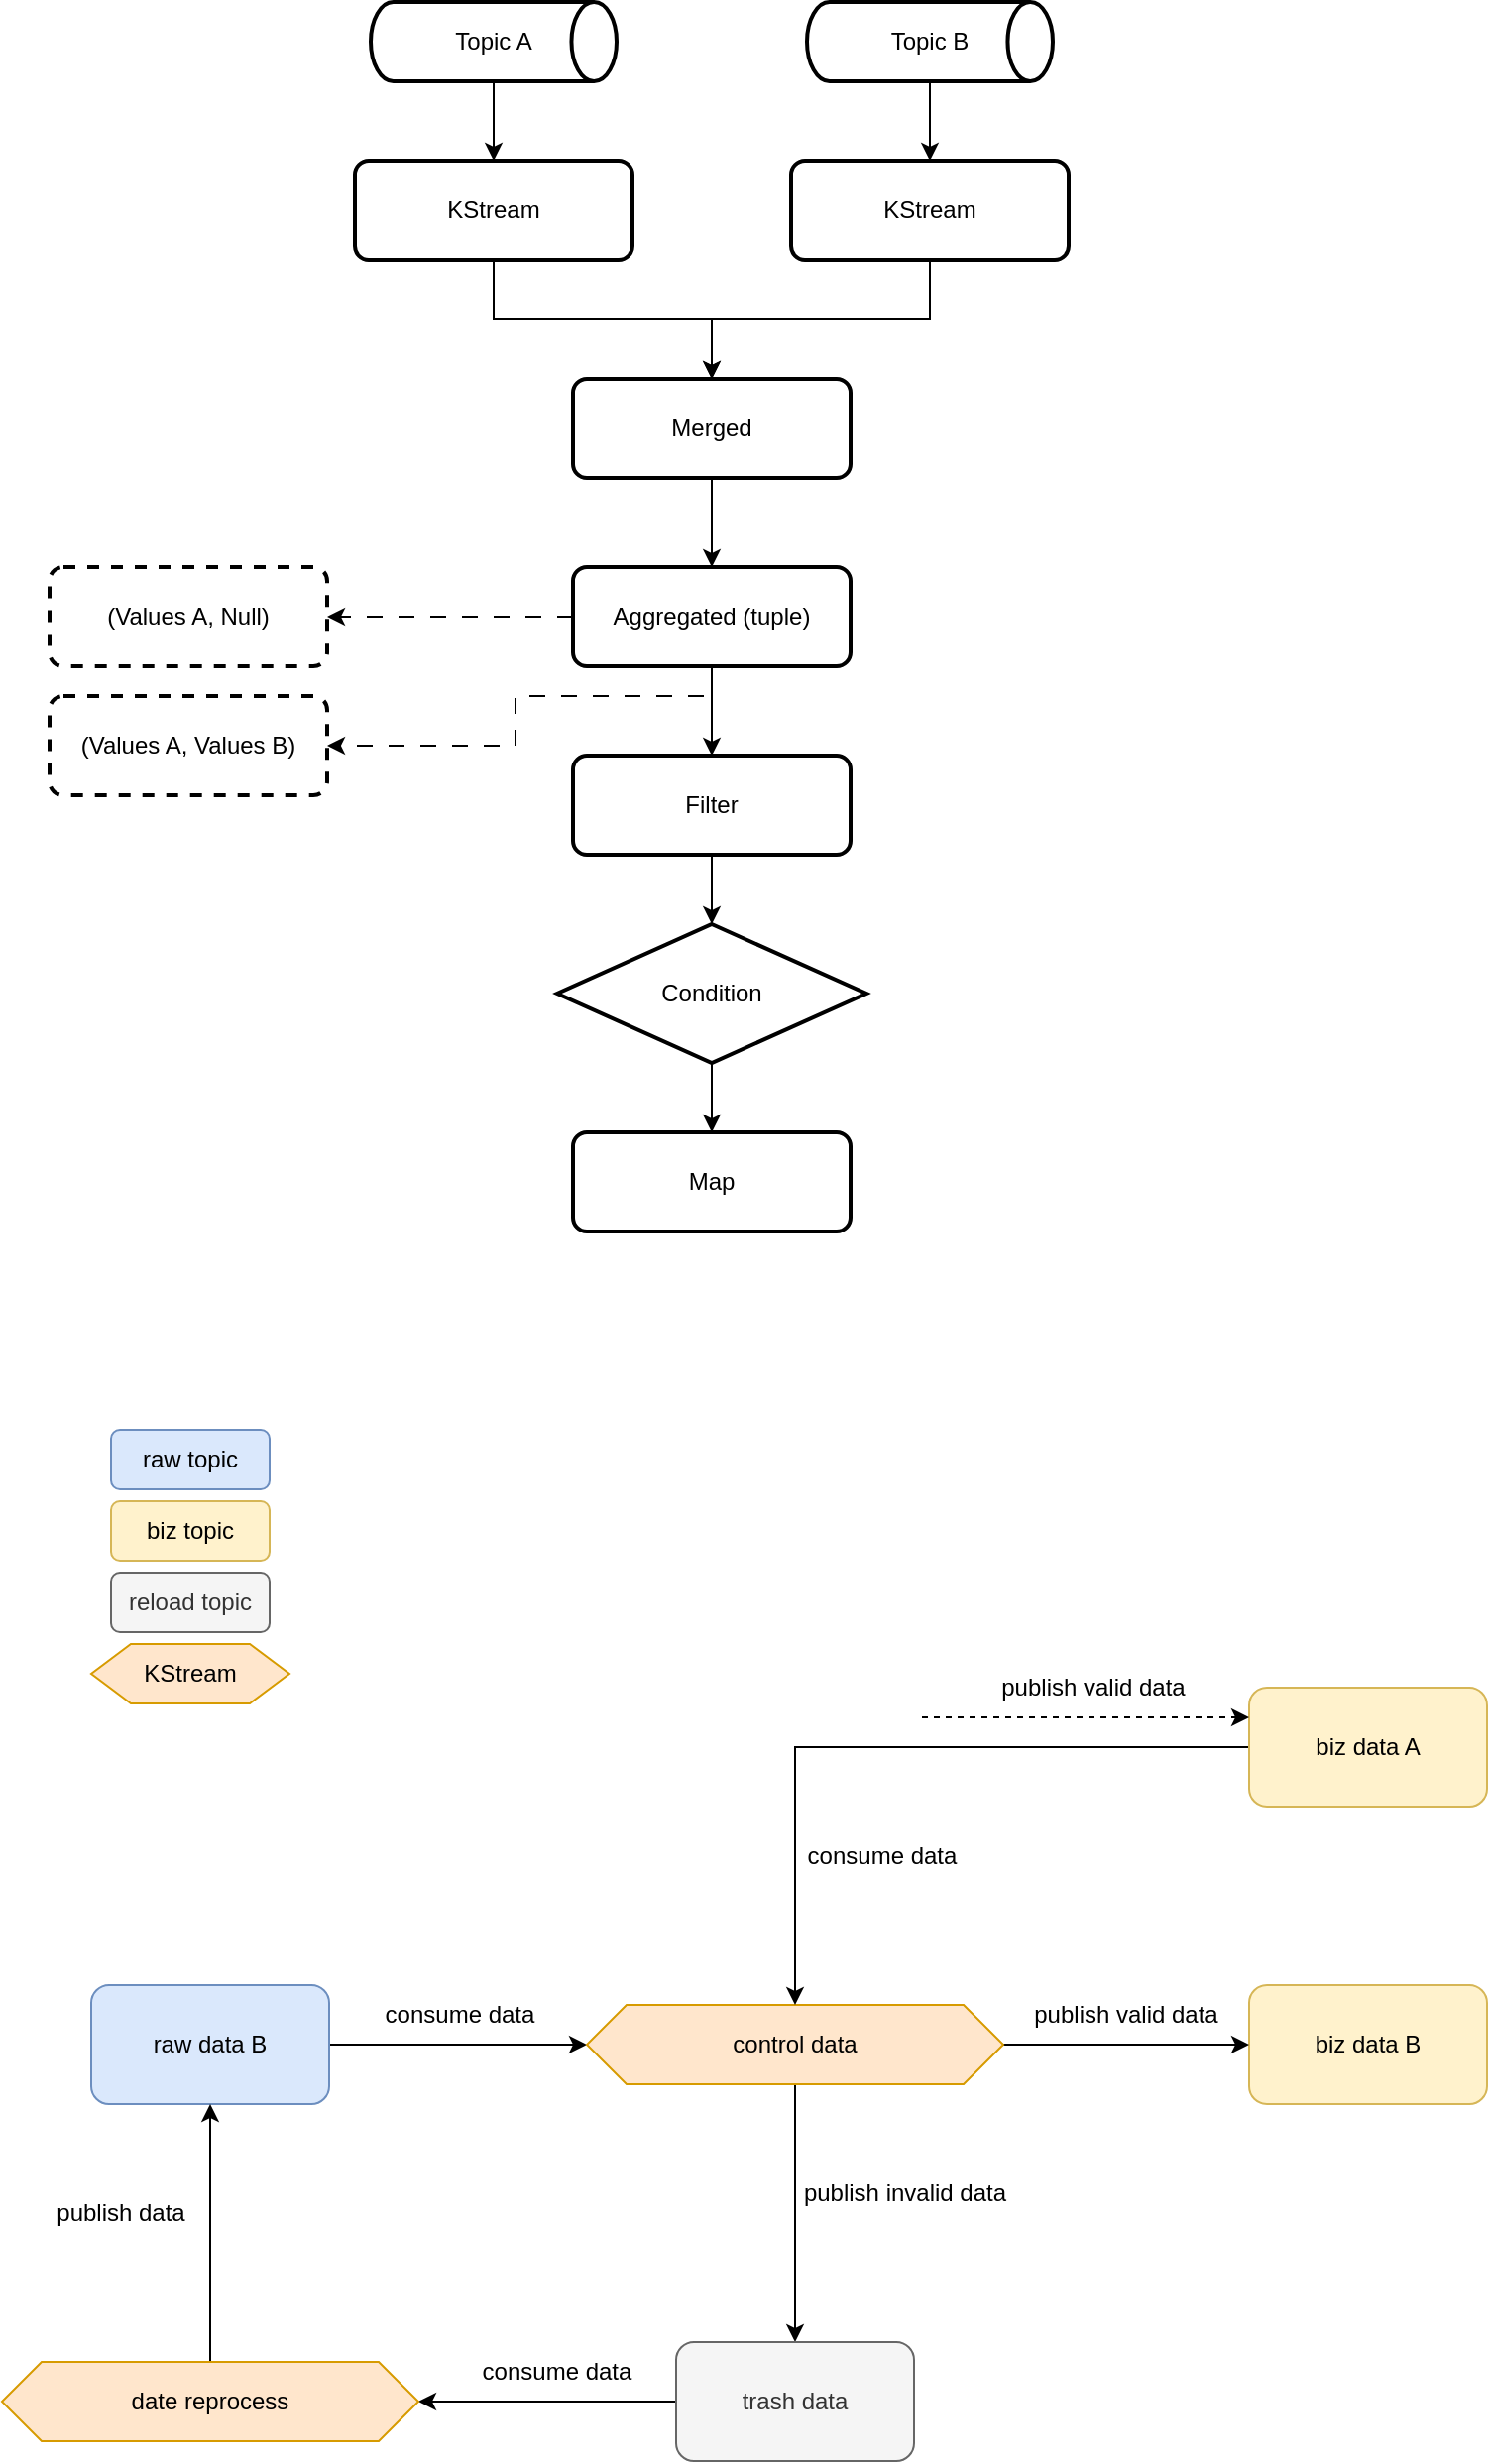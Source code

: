<mxfile version="21.1.4" type="github">
  <diagram name="Page-1" id="GQdguLyDqn1J5aYRIGRp">
    <mxGraphModel dx="525" dy="275" grid="1" gridSize="10" guides="1" tooltips="1" connect="1" arrows="1" fold="1" page="1" pageScale="1" pageWidth="827" pageHeight="1169" math="0" shadow="0">
      <root>
        <mxCell id="0" />
        <mxCell id="1" parent="0" />
        <mxCell id="ac-CJ9rbDyMM8MRPhUsu-24" value="" style="edgeStyle=orthogonalEdgeStyle;rounded=0;orthogonalLoop=1;jettySize=auto;html=1;" parent="1" source="ac-CJ9rbDyMM8MRPhUsu-1" target="ac-CJ9rbDyMM8MRPhUsu-11" edge="1">
          <mxGeometry relative="1" as="geometry" />
        </mxCell>
        <mxCell id="ac-CJ9rbDyMM8MRPhUsu-1" value="Topic B" style="strokeWidth=2;html=1;shape=mxgraph.flowchart.direct_data;whiteSpace=wrap;" parent="1" vertex="1">
          <mxGeometry x="462" y="30" width="124" height="40" as="geometry" />
        </mxCell>
        <mxCell id="ac-CJ9rbDyMM8MRPhUsu-16" style="edgeStyle=orthogonalEdgeStyle;rounded=0;orthogonalLoop=1;jettySize=auto;html=1;" parent="1" source="ac-CJ9rbDyMM8MRPhUsu-3" target="ac-CJ9rbDyMM8MRPhUsu-5" edge="1">
          <mxGeometry relative="1" as="geometry" />
        </mxCell>
        <mxCell id="ac-CJ9rbDyMM8MRPhUsu-3" value="Merged" style="rounded=1;whiteSpace=wrap;html=1;absoluteArcSize=1;arcSize=14;strokeWidth=2;" parent="1" vertex="1">
          <mxGeometry x="344" y="220" width="140" height="50" as="geometry" />
        </mxCell>
        <mxCell id="ac-CJ9rbDyMM8MRPhUsu-18" value="" style="edgeStyle=orthogonalEdgeStyle;rounded=0;orthogonalLoop=1;jettySize=auto;html=1;" parent="1" source="ac-CJ9rbDyMM8MRPhUsu-4" target="ac-CJ9rbDyMM8MRPhUsu-6" edge="1">
          <mxGeometry relative="1" as="geometry" />
        </mxCell>
        <mxCell id="ac-CJ9rbDyMM8MRPhUsu-4" value="Filter" style="rounded=1;whiteSpace=wrap;html=1;absoluteArcSize=1;arcSize=14;strokeWidth=2;" parent="1" vertex="1">
          <mxGeometry x="344" y="410" width="140" height="50" as="geometry" />
        </mxCell>
        <mxCell id="ac-CJ9rbDyMM8MRPhUsu-17" value="" style="edgeStyle=orthogonalEdgeStyle;rounded=0;orthogonalLoop=1;jettySize=auto;html=1;" parent="1" source="ac-CJ9rbDyMM8MRPhUsu-5" target="ac-CJ9rbDyMM8MRPhUsu-4" edge="1">
          <mxGeometry relative="1" as="geometry" />
        </mxCell>
        <mxCell id="ac-CJ9rbDyMM8MRPhUsu-20" style="edgeStyle=orthogonalEdgeStyle;rounded=0;orthogonalLoop=1;jettySize=auto;html=1;entryX=1;entryY=0.5;entryDx=0;entryDy=0;dashed=1;dashPattern=8 8;" parent="1" source="ac-CJ9rbDyMM8MRPhUsu-5" target="ac-CJ9rbDyMM8MRPhUsu-8" edge="1">
          <mxGeometry relative="1" as="geometry" />
        </mxCell>
        <mxCell id="ac-CJ9rbDyMM8MRPhUsu-5" value="Aggregated (tuple)" style="rounded=1;whiteSpace=wrap;html=1;absoluteArcSize=1;arcSize=14;strokeWidth=2;" parent="1" vertex="1">
          <mxGeometry x="344" y="315" width="140" height="50" as="geometry" />
        </mxCell>
        <mxCell id="ac-CJ9rbDyMM8MRPhUsu-19" value="" style="edgeStyle=orthogonalEdgeStyle;rounded=0;orthogonalLoop=1;jettySize=auto;html=1;" parent="1" source="ac-CJ9rbDyMM8MRPhUsu-6" target="ac-CJ9rbDyMM8MRPhUsu-7" edge="1">
          <mxGeometry relative="1" as="geometry" />
        </mxCell>
        <mxCell id="ac-CJ9rbDyMM8MRPhUsu-6" value="Condition" style="strokeWidth=2;html=1;shape=mxgraph.flowchart.decision;whiteSpace=wrap;" parent="1" vertex="1">
          <mxGeometry x="336" y="495" width="156" height="70" as="geometry" />
        </mxCell>
        <mxCell id="ac-CJ9rbDyMM8MRPhUsu-7" value="Map" style="rounded=1;whiteSpace=wrap;html=1;absoluteArcSize=1;arcSize=14;strokeWidth=2;" parent="1" vertex="1">
          <mxGeometry x="344" y="600" width="140" height="50" as="geometry" />
        </mxCell>
        <mxCell id="ac-CJ9rbDyMM8MRPhUsu-8" value="(Values A, Null)" style="rounded=1;whiteSpace=wrap;html=1;absoluteArcSize=1;arcSize=14;strokeWidth=2;dashed=1;" parent="1" vertex="1">
          <mxGeometry x="80" y="315" width="140" height="50" as="geometry" />
        </mxCell>
        <mxCell id="ac-CJ9rbDyMM8MRPhUsu-9" value="(Values A, Values B)" style="rounded=1;whiteSpace=wrap;html=1;absoluteArcSize=1;arcSize=14;strokeWidth=2;dashed=1;" parent="1" vertex="1">
          <mxGeometry x="80" y="380" width="140" height="50" as="geometry" />
        </mxCell>
        <mxCell id="ac-CJ9rbDyMM8MRPhUsu-14" style="edgeStyle=orthogonalEdgeStyle;rounded=0;orthogonalLoop=1;jettySize=auto;html=1;" parent="1" source="ac-CJ9rbDyMM8MRPhUsu-10" target="ac-CJ9rbDyMM8MRPhUsu-3" edge="1">
          <mxGeometry relative="1" as="geometry" />
        </mxCell>
        <mxCell id="ac-CJ9rbDyMM8MRPhUsu-10" value="KStream" style="rounded=1;whiteSpace=wrap;html=1;absoluteArcSize=1;arcSize=14;strokeWidth=2;" parent="1" vertex="1">
          <mxGeometry x="234" y="110" width="140" height="50" as="geometry" />
        </mxCell>
        <mxCell id="ac-CJ9rbDyMM8MRPhUsu-15" style="edgeStyle=orthogonalEdgeStyle;rounded=0;orthogonalLoop=1;jettySize=auto;html=1;" parent="1" source="ac-CJ9rbDyMM8MRPhUsu-11" target="ac-CJ9rbDyMM8MRPhUsu-3" edge="1">
          <mxGeometry relative="1" as="geometry" />
        </mxCell>
        <mxCell id="ac-CJ9rbDyMM8MRPhUsu-11" value="KStream" style="rounded=1;whiteSpace=wrap;html=1;absoluteArcSize=1;arcSize=14;strokeWidth=2;" parent="1" vertex="1">
          <mxGeometry x="454" y="110" width="140" height="50" as="geometry" />
        </mxCell>
        <mxCell id="ac-CJ9rbDyMM8MRPhUsu-21" style="edgeStyle=orthogonalEdgeStyle;rounded=0;orthogonalLoop=1;jettySize=auto;html=1;entryX=1;entryY=0.5;entryDx=0;entryDy=0;dashed=1;dashPattern=8 8;" parent="1" target="ac-CJ9rbDyMM8MRPhUsu-9" edge="1">
          <mxGeometry relative="1" as="geometry">
            <mxPoint x="410" y="380" as="sourcePoint" />
            <mxPoint x="230" y="335" as="targetPoint" />
            <Array as="points">
              <mxPoint x="315" y="380" />
              <mxPoint x="315" y="405" />
            </Array>
          </mxGeometry>
        </mxCell>
        <mxCell id="ac-CJ9rbDyMM8MRPhUsu-23" value="" style="edgeStyle=orthogonalEdgeStyle;rounded=0;orthogonalLoop=1;jettySize=auto;html=1;" parent="1" source="ac-CJ9rbDyMM8MRPhUsu-22" target="ac-CJ9rbDyMM8MRPhUsu-10" edge="1">
          <mxGeometry relative="1" as="geometry" />
        </mxCell>
        <mxCell id="ac-CJ9rbDyMM8MRPhUsu-22" value="Topic A" style="strokeWidth=2;html=1;shape=mxgraph.flowchart.direct_data;whiteSpace=wrap;" parent="1" vertex="1">
          <mxGeometry x="242" y="30" width="124" height="40" as="geometry" />
        </mxCell>
        <mxCell id="cHKeOIUvUVCKBqGY2z66-1" value="biz data B" style="rounded=1;whiteSpace=wrap;html=1;fillColor=#fff2cc;strokeColor=#d6b656;" vertex="1" parent="1">
          <mxGeometry x="685" y="1030" width="120" height="60" as="geometry" />
        </mxCell>
        <mxCell id="cHKeOIUvUVCKBqGY2z66-12" style="edgeStyle=orthogonalEdgeStyle;rounded=0;orthogonalLoop=1;jettySize=auto;html=1;entryX=0;entryY=0.5;entryDx=0;entryDy=0;" edge="1" parent="1" source="cHKeOIUvUVCKBqGY2z66-2" target="cHKeOIUvUVCKBqGY2z66-3">
          <mxGeometry relative="1" as="geometry" />
        </mxCell>
        <mxCell id="cHKeOIUvUVCKBqGY2z66-2" value="raw data B" style="rounded=1;whiteSpace=wrap;html=1;fillColor=#dae8fc;strokeColor=#6c8ebf;" vertex="1" parent="1">
          <mxGeometry x="101" y="1030" width="120" height="60" as="geometry" />
        </mxCell>
        <mxCell id="cHKeOIUvUVCKBqGY2z66-8" style="edgeStyle=orthogonalEdgeStyle;rounded=0;orthogonalLoop=1;jettySize=auto;html=1;entryX=0.5;entryY=0;entryDx=0;entryDy=0;" edge="1" parent="1" source="cHKeOIUvUVCKBqGY2z66-3" target="cHKeOIUvUVCKBqGY2z66-7">
          <mxGeometry relative="1" as="geometry">
            <Array as="points" />
          </mxGeometry>
        </mxCell>
        <mxCell id="cHKeOIUvUVCKBqGY2z66-9" style="edgeStyle=orthogonalEdgeStyle;rounded=0;orthogonalLoop=1;jettySize=auto;html=1;entryX=0;entryY=0.5;entryDx=0;entryDy=0;" edge="1" parent="1" source="cHKeOIUvUVCKBqGY2z66-3" target="cHKeOIUvUVCKBqGY2z66-1">
          <mxGeometry relative="1" as="geometry" />
        </mxCell>
        <mxCell id="cHKeOIUvUVCKBqGY2z66-3" value="control data" style="shape=hexagon;perimeter=hexagonPerimeter2;whiteSpace=wrap;html=1;fixedSize=1;fillColor=#ffe6cc;strokeColor=#d79b00;" vertex="1" parent="1">
          <mxGeometry x="351" y="1040" width="210" height="40" as="geometry" />
        </mxCell>
        <mxCell id="cHKeOIUvUVCKBqGY2z66-4" value="biz topic" style="rounded=1;whiteSpace=wrap;html=1;fillColor=#fff2cc;strokeColor=#d6b656;" vertex="1" parent="1">
          <mxGeometry x="111" y="786" width="80" height="30" as="geometry" />
        </mxCell>
        <mxCell id="cHKeOIUvUVCKBqGY2z66-5" value="KStream" style="shape=hexagon;perimeter=hexagonPerimeter2;whiteSpace=wrap;html=1;fixedSize=1;fillColor=#ffe6cc;strokeColor=#d79b00;" vertex="1" parent="1">
          <mxGeometry x="101" y="858" width="100" height="30" as="geometry" />
        </mxCell>
        <mxCell id="cHKeOIUvUVCKBqGY2z66-16" style="edgeStyle=orthogonalEdgeStyle;rounded=0;orthogonalLoop=1;jettySize=auto;html=1;entryX=1;entryY=0.5;entryDx=0;entryDy=0;" edge="1" parent="1" source="cHKeOIUvUVCKBqGY2z66-7" target="cHKeOIUvUVCKBqGY2z66-15">
          <mxGeometry relative="1" as="geometry" />
        </mxCell>
        <mxCell id="cHKeOIUvUVCKBqGY2z66-7" value="trash data" style="rounded=1;whiteSpace=wrap;html=1;fillColor=#f5f5f5;fontColor=#333333;strokeColor=#666666;" vertex="1" parent="1">
          <mxGeometry x="396" y="1210" width="120" height="60" as="geometry" />
        </mxCell>
        <mxCell id="cHKeOIUvUVCKBqGY2z66-11" value="publish invalid data" style="text;html=1;strokeColor=none;fillColor=none;align=center;verticalAlign=middle;whiteSpace=wrap;rounded=0;" vertex="1" parent="1">
          <mxGeometry x="454" y="1120" width="115" height="30" as="geometry" />
        </mxCell>
        <mxCell id="cHKeOIUvUVCKBqGY2z66-13" value="publish valid data" style="text;html=1;strokeColor=none;fillColor=none;align=center;verticalAlign=middle;whiteSpace=wrap;rounded=0;" vertex="1" parent="1">
          <mxGeometry x="561" y="1030" width="124" height="30" as="geometry" />
        </mxCell>
        <mxCell id="cHKeOIUvUVCKBqGY2z66-17" style="edgeStyle=orthogonalEdgeStyle;rounded=0;orthogonalLoop=1;jettySize=auto;html=1;entryX=0.5;entryY=1;entryDx=0;entryDy=0;" edge="1" parent="1" source="cHKeOIUvUVCKBqGY2z66-15" target="cHKeOIUvUVCKBqGY2z66-2">
          <mxGeometry relative="1" as="geometry" />
        </mxCell>
        <mxCell id="cHKeOIUvUVCKBqGY2z66-15" value="date reprocess" style="shape=hexagon;perimeter=hexagonPerimeter2;whiteSpace=wrap;html=1;fixedSize=1;fillColor=#ffe6cc;strokeColor=#d79b00;" vertex="1" parent="1">
          <mxGeometry x="56" y="1220" width="210" height="40" as="geometry" />
        </mxCell>
        <mxCell id="cHKeOIUvUVCKBqGY2z66-18" value="consume data" style="text;html=1;strokeColor=none;fillColor=none;align=center;verticalAlign=middle;whiteSpace=wrap;rounded=0;" vertex="1" parent="1">
          <mxGeometry x="291" y="1210" width="90" height="30" as="geometry" />
        </mxCell>
        <mxCell id="cHKeOIUvUVCKBqGY2z66-19" value="publish data" style="text;html=1;strokeColor=none;fillColor=none;align=center;verticalAlign=middle;whiteSpace=wrap;rounded=0;" vertex="1" parent="1">
          <mxGeometry x="71" y="1130" width="90" height="30" as="geometry" />
        </mxCell>
        <mxCell id="cHKeOIUvUVCKBqGY2z66-22" value="consume data" style="text;html=1;strokeColor=none;fillColor=none;align=center;verticalAlign=middle;whiteSpace=wrap;rounded=0;" vertex="1" parent="1">
          <mxGeometry x="455" y="950" width="90" height="30" as="geometry" />
        </mxCell>
        <mxCell id="cHKeOIUvUVCKBqGY2z66-25" style="edgeStyle=orthogonalEdgeStyle;rounded=0;orthogonalLoop=1;jettySize=auto;html=1;entryX=0.5;entryY=0;entryDx=0;entryDy=0;" edge="1" parent="1" source="cHKeOIUvUVCKBqGY2z66-24" target="cHKeOIUvUVCKBqGY2z66-3">
          <mxGeometry relative="1" as="geometry" />
        </mxCell>
        <mxCell id="cHKeOIUvUVCKBqGY2z66-24" value="biz data A" style="rounded=1;whiteSpace=wrap;html=1;fillColor=#fff2cc;strokeColor=#d6b656;" vertex="1" parent="1">
          <mxGeometry x="685" y="880" width="120" height="60" as="geometry" />
        </mxCell>
        <mxCell id="cHKeOIUvUVCKBqGY2z66-26" value="consume data" style="text;html=1;strokeColor=none;fillColor=none;align=center;verticalAlign=middle;whiteSpace=wrap;rounded=0;" vertex="1" parent="1">
          <mxGeometry x="242" y="1030" width="90" height="30" as="geometry" />
        </mxCell>
        <mxCell id="cHKeOIUvUVCKBqGY2z66-27" value="raw topic" style="rounded=1;whiteSpace=wrap;html=1;fillColor=#dae8fc;strokeColor=#6c8ebf;" vertex="1" parent="1">
          <mxGeometry x="111" y="750" width="80" height="30" as="geometry" />
        </mxCell>
        <mxCell id="cHKeOIUvUVCKBqGY2z66-28" value="reload topic" style="rounded=1;whiteSpace=wrap;html=1;fillColor=#f5f5f5;strokeColor=#666666;fontColor=#333333;" vertex="1" parent="1">
          <mxGeometry x="111" y="822" width="80" height="30" as="geometry" />
        </mxCell>
        <mxCell id="cHKeOIUvUVCKBqGY2z66-31" value="publish valid data" style="text;html=1;strokeColor=none;fillColor=none;align=center;verticalAlign=middle;whiteSpace=wrap;rounded=0;" vertex="1" parent="1">
          <mxGeometry x="541" y="865" width="131" height="30" as="geometry" />
        </mxCell>
        <mxCell id="cHKeOIUvUVCKBqGY2z66-34" style="edgeStyle=orthogonalEdgeStyle;rounded=0;orthogonalLoop=1;jettySize=auto;html=1;entryX=0;entryY=0.25;entryDx=0;entryDy=0;dashed=1;" edge="1" parent="1" target="cHKeOIUvUVCKBqGY2z66-24">
          <mxGeometry relative="1" as="geometry">
            <mxPoint x="520" y="895" as="sourcePoint" />
            <mxPoint x="651" y="890" as="targetPoint" />
            <Array as="points">
              <mxPoint x="521" y="895" />
              <mxPoint x="521" y="895" />
            </Array>
          </mxGeometry>
        </mxCell>
      </root>
    </mxGraphModel>
  </diagram>
</mxfile>
